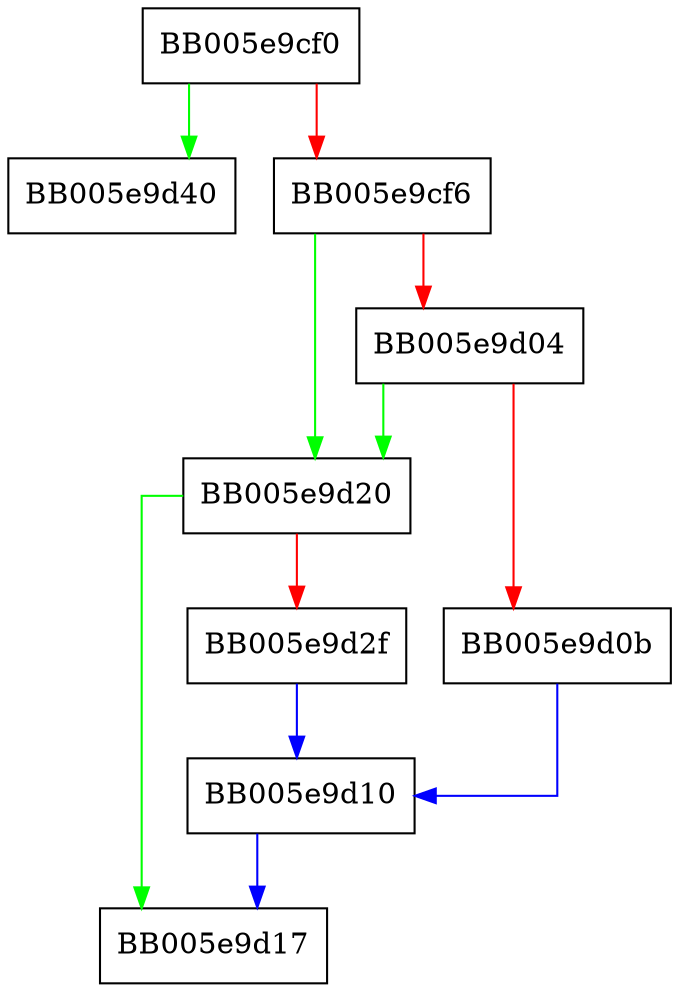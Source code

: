 digraph ossl_method_construct_precondition {
  node [shape="box"];
  graph [splines=ortho];
  BB005e9cf0 -> BB005e9d40 [color="green"];
  BB005e9cf0 -> BB005e9cf6 [color="red"];
  BB005e9cf6 -> BB005e9d20 [color="green"];
  BB005e9cf6 -> BB005e9d04 [color="red"];
  BB005e9d04 -> BB005e9d20 [color="green"];
  BB005e9d04 -> BB005e9d0b [color="red"];
  BB005e9d0b -> BB005e9d10 [color="blue"];
  BB005e9d10 -> BB005e9d17 [color="blue"];
  BB005e9d20 -> BB005e9d17 [color="green"];
  BB005e9d20 -> BB005e9d2f [color="red"];
  BB005e9d2f -> BB005e9d10 [color="blue"];
}